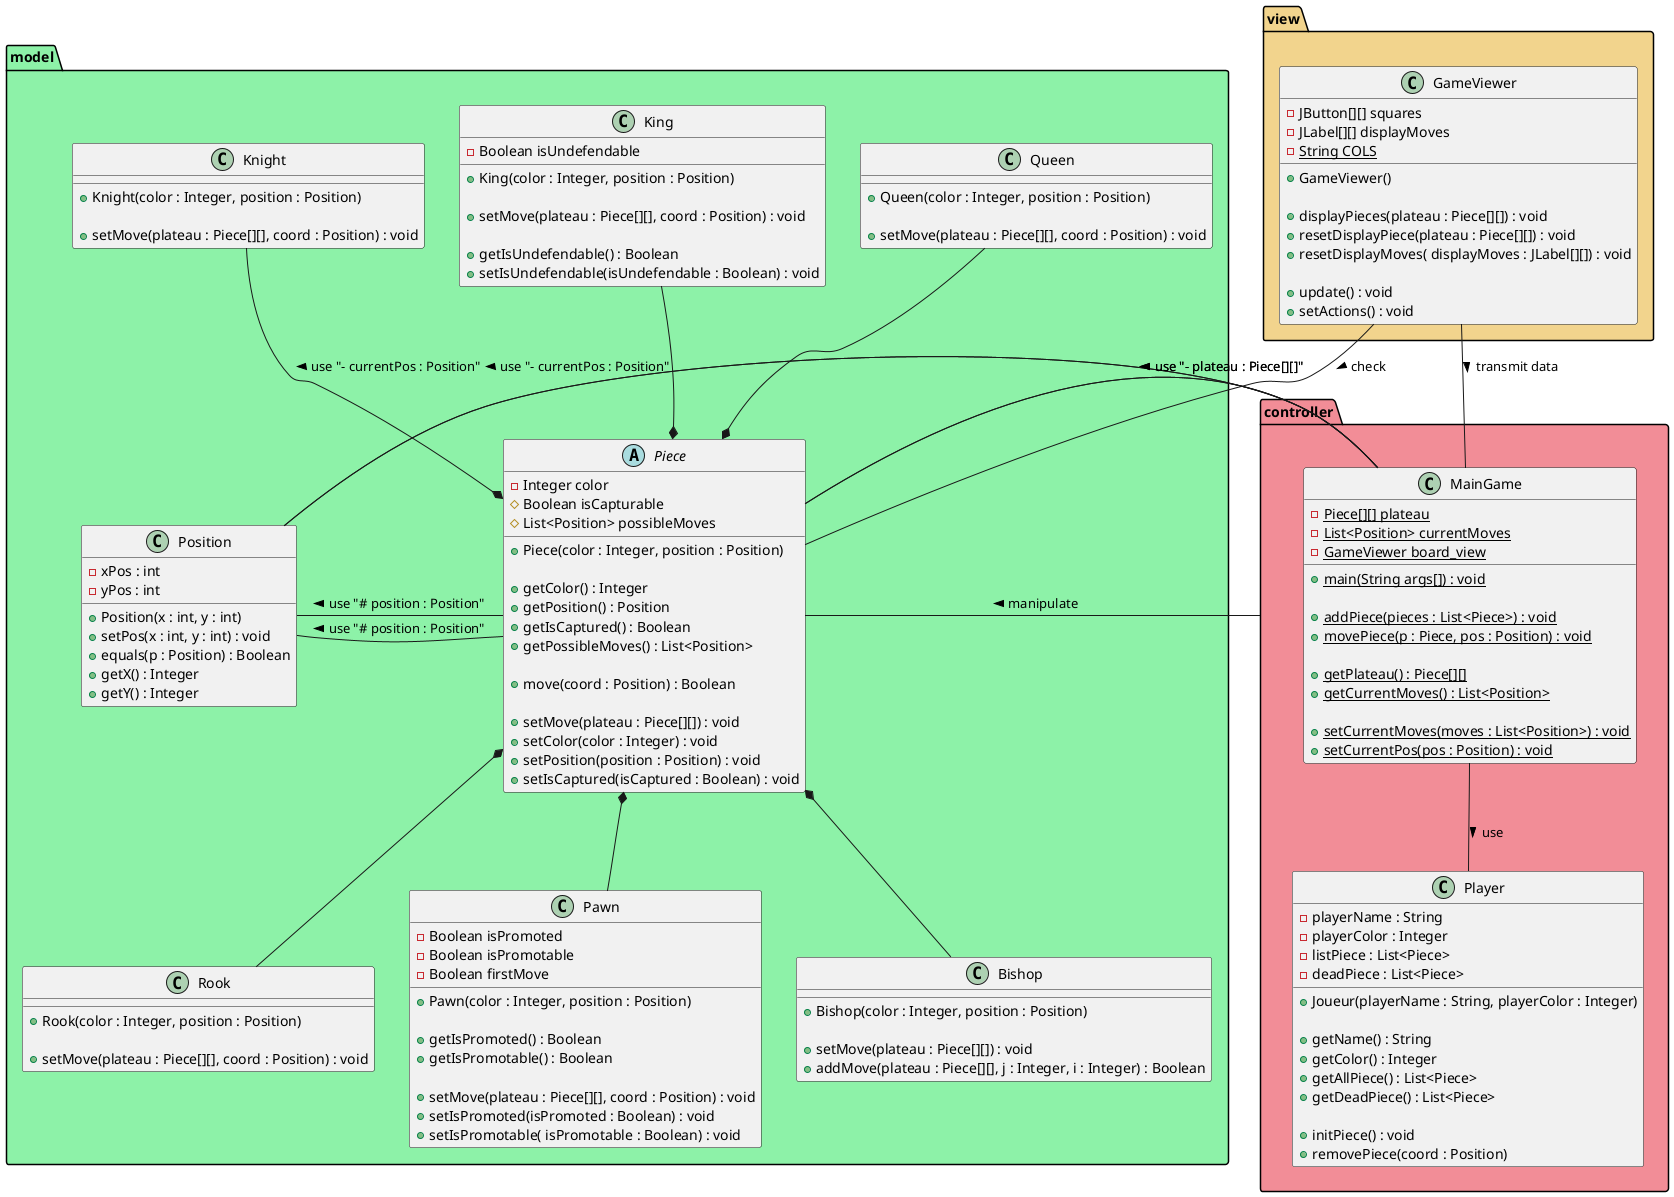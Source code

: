 @startuml
/'=================================
  ===          MODEL            ===
  ================================='/
package model #8df2a8{
    abstract class Piece {
        - Integer color
        # Boolean isCapturable
        # List<Position> possibleMoves

        + Piece(color : Integer, position : Position)

        + getColor() : Integer
        + getPosition() : Position
        + getIsCaptured() : Boolean
        + getPossibleMoves() : List<Position>

        + move(coord : Position) : Boolean

        + setMove(plateau : Piece[][]) : void
        + setColor(color : Integer) : void
        + setPosition(position : Position) : void
        + setIsCaptured(isCaptured : Boolean) : void

    }

    class Position{
        - xPos : int
        - yPos : int

        + Position(x : int, y : int)
        + setPos(x : int, y : int) : void
        + equals(p : Position) : Boolean
        + getX() : Integer
        + getY() : Integer
    }

    class Queen{
        + Queen(color : Integer, position : Position)

        + setMove(plateau : Piece[][], coord : Position) : void
    }

    class Rook{
        + Rook(color : Integer, position : Position)

        + setMove(plateau : Piece[][], coord : Position) : void
    }

    class Pawn{
        - Boolean isPromoted
        - Boolean isPromotable
        - Boolean firstMove

        + Pawn(color : Integer, position : Position)

        + getIsPromoted() : Boolean
        + getIsPromotable() : Boolean

        + setMove(plateau : Piece[][], coord : Position) : void
        + setIsPromoted(isPromoted : Boolean) : void
        + setIsPromotable( isPromotable : Boolean) : void
    }

    class King{
        - Boolean isUndefendable

        + King(color : Integer, position : Position)

        + setMove(plateau : Piece[][], coord : Position) : void

        + getIsUndefendable() : Boolean
        + setIsUndefendable(isUndefendable : Boolean) : void
    }

    class Bishop{
        + Bishop(color : Integer, position : Position)

        + setMove(plateau : Piece[][]) : void
        + addMove(plateau : Piece[][], j : Integer, i : Integer) : Boolean
    }

    class Knight{
        + Knight(color : Integer, position : Position)

        + setMove(plateau : Piece[][], coord : Position) : void
    }
}
/'=================================
  ===        CONTROLLER         ===
  ================================='/
package controller #f28d97{
    class MainGame{
        - {static} Piece[][] plateau
        - {static} List<Position> currentMoves
        - {static} GameViewer board_view

        + {static} main(String args[]) : void

        + {static} addPiece(pieces : List<Piece>) : void
        + {static} movePiece(p : Piece, pos : Position) : void

        + {static} getPlateau() : Piece[][]
        + {static} getCurrentMoves() : List<Position>

        + {static} setCurrentMoves(moves : List<Position>) : void
        + {static} setCurrentPos(pos : Position) : void

    }

    class Player {
            - playerName : String
            - playerColor : Integer
            - listPiece : List<Piece>
            - deadPiece : List<Piece>

            + Joueur(playerName : String, playerColor : Integer)

            + getName() : String
            + getColor() : Integer
            + getAllPiece() : List<Piece>
            + getDeadPiece() : List<Piece>

            + initPiece() : void
            + removePiece(coord : Position)
        }
}
/'=================================
  ===           VIEW            ===
  ================================='/
package view #f2d48d{


    class GameViewer {
        - JButton[][] squares
        - JLabel[][] displayMoves
        - {static} String COLS

        + GameViewer()

        + displayPieces(plateau : Piece[][]) : void
        + resetDisplayPiece(plateau : Piece[][]) : void
        + resetDisplayMoves( displayMoves : JLabel[][]) : void

        + update() : void
        + setActions() : void

    }
}
/'=================================
  ===          LINKS            ===
  ================================='/

Position -d- Piece : use "# position : Position" <
Position -u-  MainGame : use "- currentPos : Position" <
Piece --u- MainGame : use "- plateau : Piece[][]" <
Position -  Piece : use "# position : Position" <
Position -  MainGame : use "- currentPos : Position" <
Piece - MainGame : use "- plateau : Piece[][]" <

MainGame -d- Player : use >
controller - Piece : manipulate >
GameViewer -- Piece : check >
GameViewer - MainGame : transmit data  >

Knight --* Piece
Piece *-- Pawn
Piece *-- Bishop
Piece *-- Rook
King --* Piece
Piece *-u- Queen


@enduml